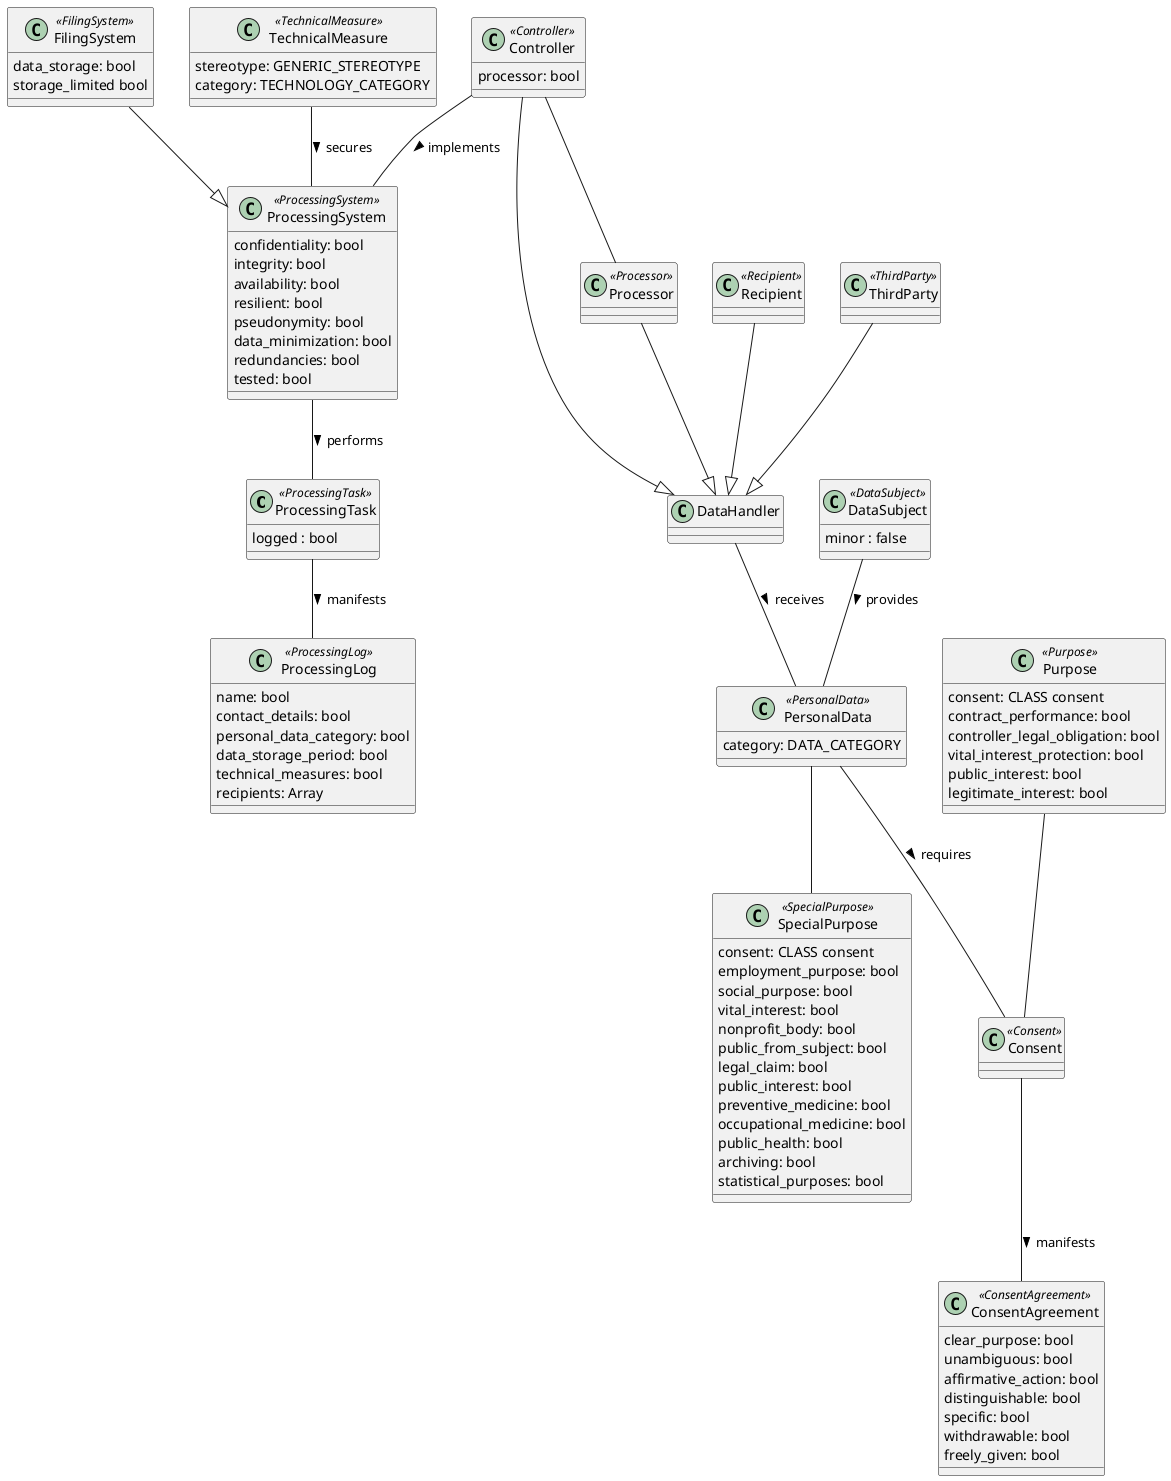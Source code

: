 @startuml

'Stereotyped classes
class ProcessingTask <<ProcessingTask>> {
  logged : bool
}

class FilingSystem <<FilingSystem>> {
  data_storage: bool
  storage_limited bool
}

class ProcessingSystem <<ProcessingSystem>> {
  confidentiality: bool
  integrity: bool
  availability: bool
  resilient: bool
  pseudonymity: bool
  data_minimization: bool
  redundancies: bool
  tested: bool
}

'class DPIA <<DPIA>> {
'  required: ER bool
'}

'class DataBreach <<DataBreach>> {
'  has_occurred: ER bool
'}

'ER and artifact to be refined
'class ThirdCountryDataTransfer {
  'is_required: ER bool
'}

class TechnicalMeasure <<TechnicalMeasure>> {
  stereotype: GENERIC_STEREOTYPE
  category: TECHNOLOGY_CATEGORY
}

class SpecialPurpose <<SpecialPurpose>> {
 consent: CLASS consent
 employment_purpose: bool
 social_purpose: bool
 vital_interest: bool
 nonprofit_body: bool
 public_from_subject: bool
 legal_claim: bool
 public_interest: bool
 preventive_medicine: bool
 occupational_medicine: bool
 public_health: bool
 archiving: bool
 statistical_purposes: bool
}

class Purpose <<Purpose>> {
  consent: CLASS consent
  contract_performance: bool
  controller_legal_obligation: bool
  vital_interest_protection: bool
  public_interest: bool
  legitimate_interest: bool
}

class PersonalData <<PersonalData>> {
  category: DATA_CATEGORY
}

class Consent <<Consent>> {
}

class Controller <<Controller>> {
  processor: bool
}

class DataSubject <<DataSubject>> {
  minor : false  
}

class DataHandler {
}

class Recipient <<Recipient>> {
}

class ThirdParty <<ThirdParty>> {
}

class Processor <<Processor>> {
}

'Artifact classes

'class DPIAReport <<Artifact>> {
' activity_description: bool
'  necessity_assessment: bool
'  proportionality_assessment: bool
'  risk_mitigation: bool
'}

'class DataBreachNotification <<Artifact>> {
'  description: bool
'  DPO_info: bool
'  consequences: bool
'  measures_taken: bool
'}

class ProcessingLog <<ProcessingLog>> {
  name: bool
  contact_details: bool
  personal_data_category: bool
  data_storage_period: bool
  technical_measures: bool
  recipients: Array
}
  
class ConsentAgreement <<ConsentAgreement>> {
  clear_purpose: bool
  unambiguous: bool
  affirmative_action: bool
  distinguishable: bool
  specific: bool
  withdrawable: bool
  freely_given: bool
}

'Styles

skinparam class {
  BackgroundColor<<Artifact>> PaleGreen
  BorderColor<<Artifact>> SpringGreen
  BackGroundColor<<NotRequired>> White
  BorderColor<<NotRequired>> DarkGray
  AttributeFontColor<<NotRequired>> LightGray
  BorderColor<<MissingClass>> Red
  BackgroundColor<<MissingArtifact>> PaleGreen
  BorderColor<<MissingArtifact>> Red
}

'Enumerations

'enum DATA_CATEGORY {
'  GENERAL
'  BIOMETRIC
'  GENETIC
'  HEALTH
'  ETHNIC_ORIGIN
'  RACIAL_ORIGIN
'  POLITICAL_AFFILIATION
'  CRIMINAL_OFFENSE
'  RELIGIOUS_BELIEF
'  TRADE_UNION_MEMBERSHIP
'  SEXUAL_ORIENTATION
'}

'Associations

PersonalData -- Consent : requires >
DataSubject -- PersonalData : provides >
Controller -- ProcessingSystem : implements >
Controller -- Processor
Consent -- ConsentAgreement : manifests >
'DataBreach -- DataBreachNotification : manifests >
'DPIA -- DPIAReport : manifests >
ProcessingTask -- ProcessingLog : manifests >
PersonalData -- SpecialPurpose
Purpose -- Consent
Controller --|> DataHandler
Processor --|> DataHandler
Recipient --|> DataHandler
ThirdParty --|> DataHandler
DataHandler -- PersonalData : receives >
ProcessingSystem -- ProcessingTask : performs >
FilingSystem --|> ProcessingSystem
TechnicalMeasure -- ProcessingSystem : secures >

@enduml